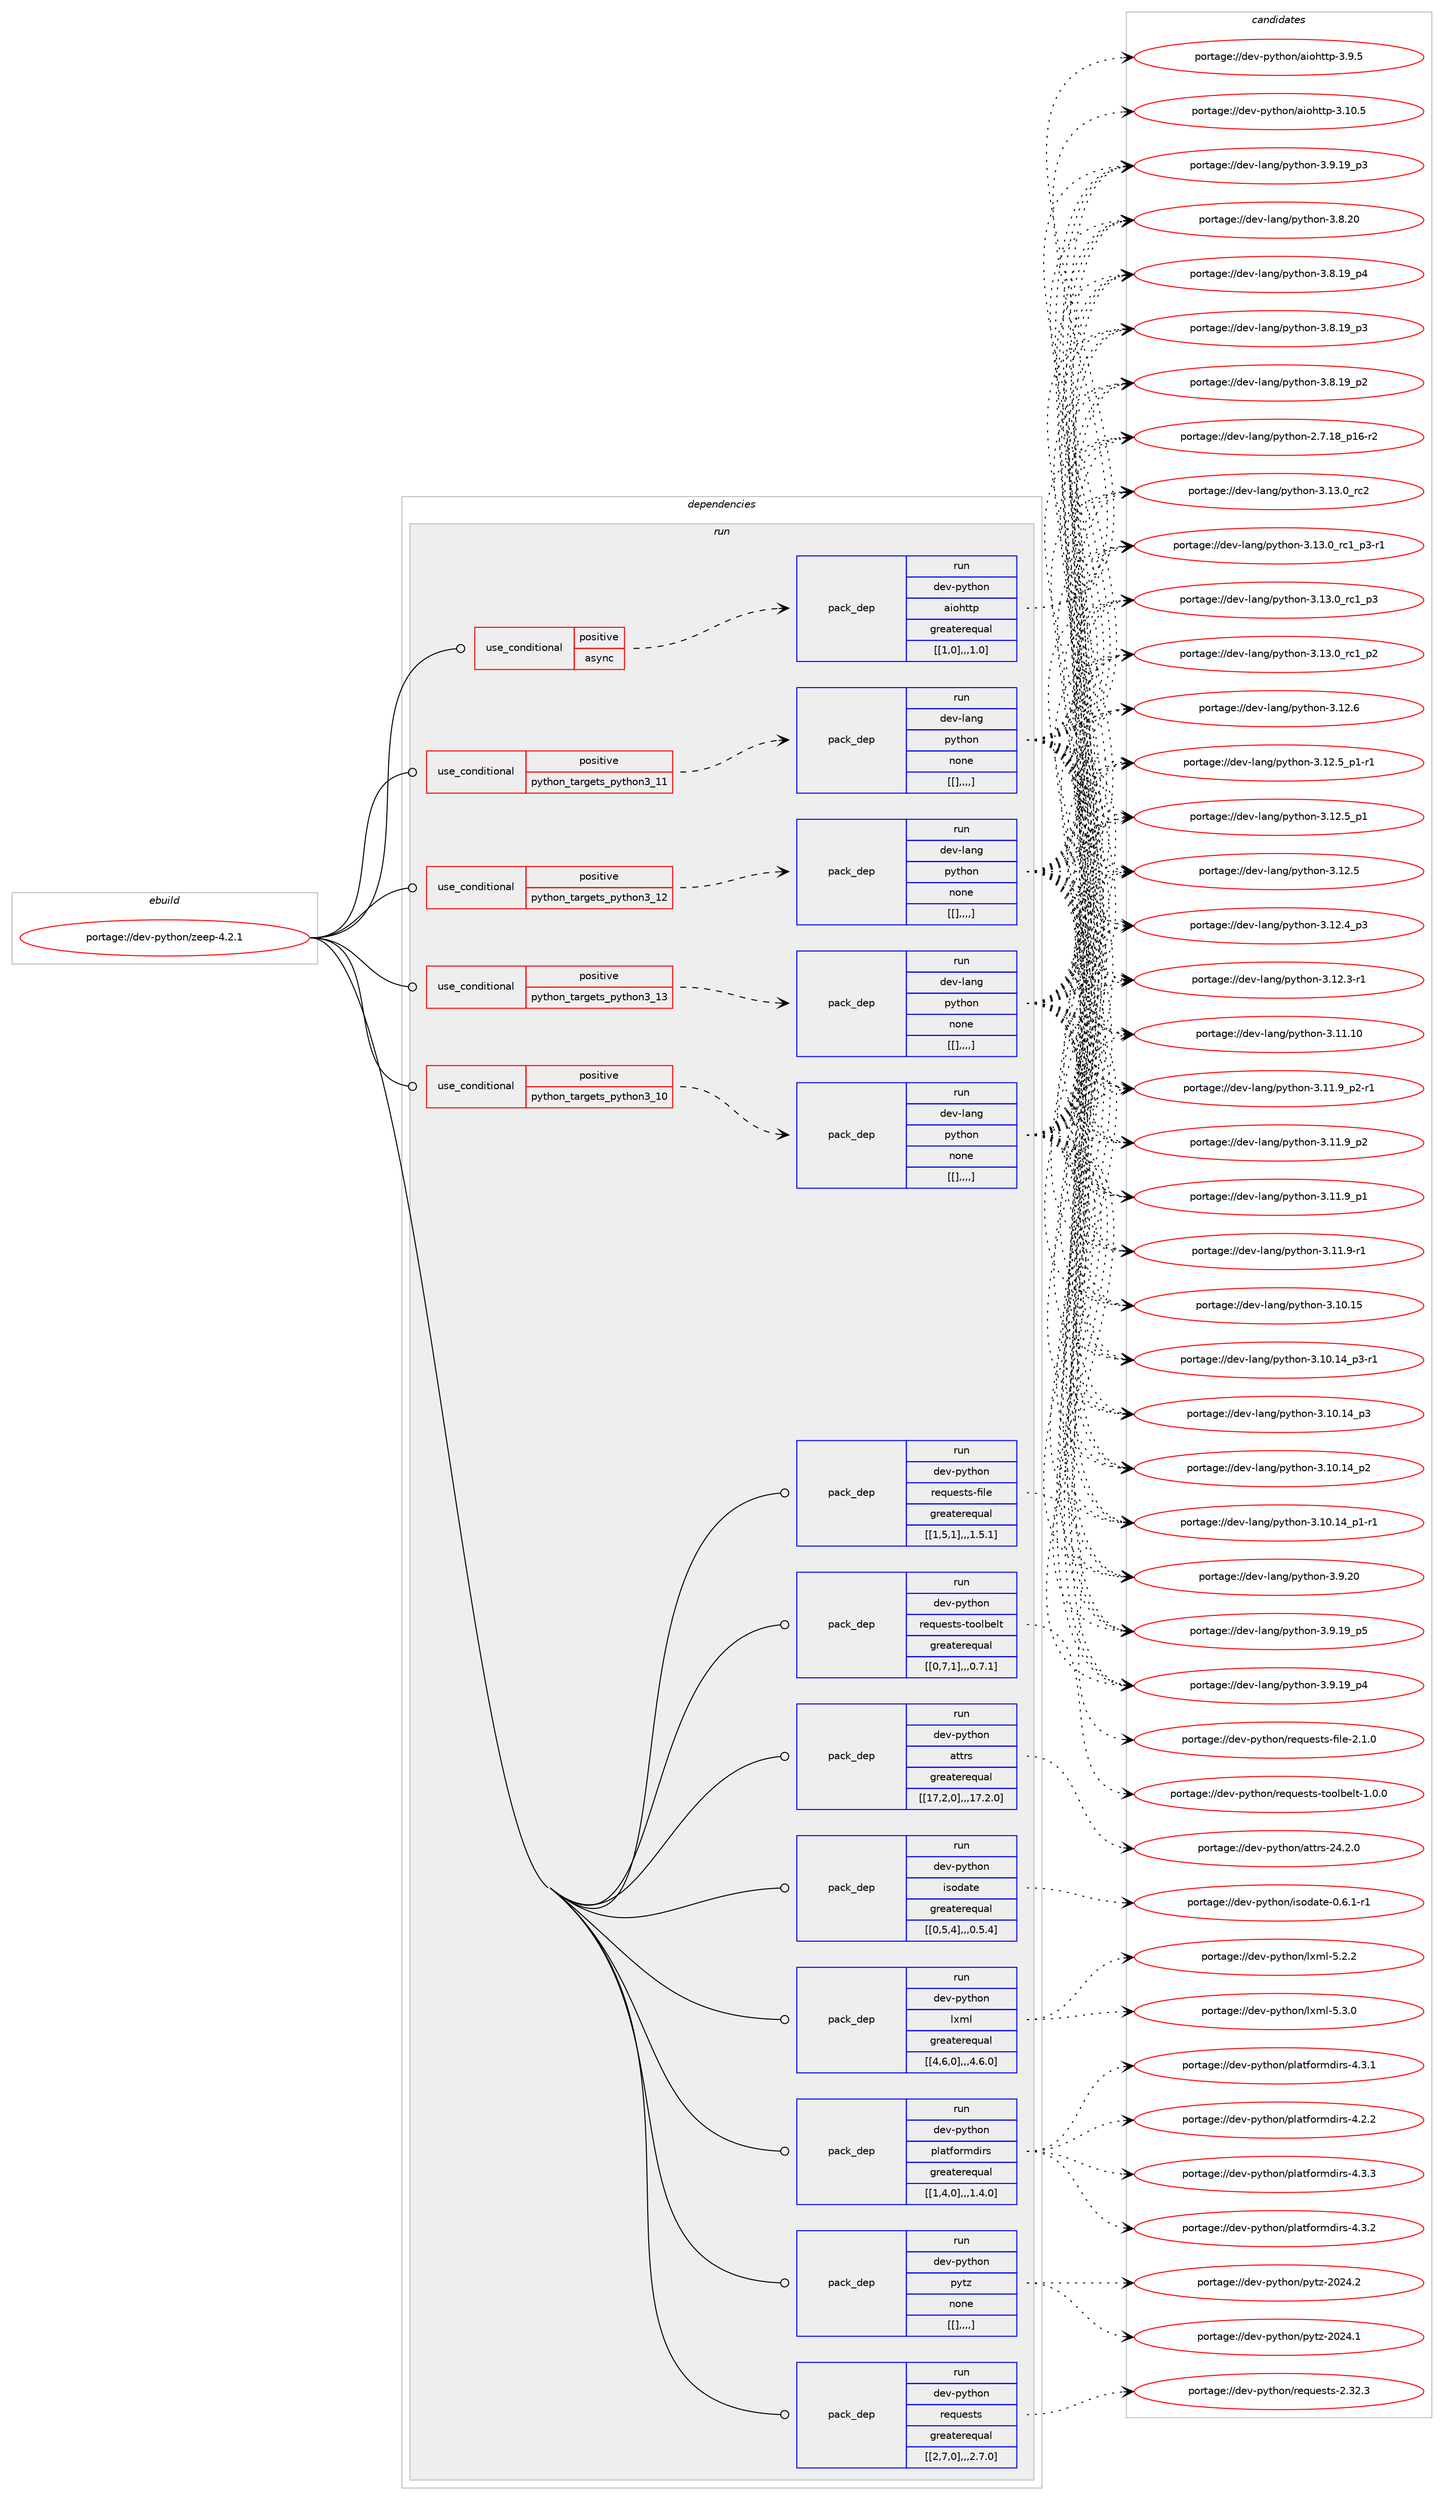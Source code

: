 digraph prolog {

# *************
# Graph options
# *************

newrank=true;
concentrate=true;
compound=true;
graph [rankdir=LR,fontname=Helvetica,fontsize=10,ranksep=1.5];#, ranksep=2.5, nodesep=0.2];
edge  [arrowhead=vee];
node  [fontname=Helvetica,fontsize=10];

# **********
# The ebuild
# **********

subgraph cluster_leftcol {
color=gray;
label=<<i>ebuild</i>>;
id [label="portage://dev-python/zeep-4.2.1", color=red, width=4, href="../dev-python/zeep-4.2.1.svg"];
}

# ****************
# The dependencies
# ****************

subgraph cluster_midcol {
color=gray;
label=<<i>dependencies</i>>;
subgraph cluster_compile {
fillcolor="#eeeeee";
style=filled;
label=<<i>compile</i>>;
}
subgraph cluster_compileandrun {
fillcolor="#eeeeee";
style=filled;
label=<<i>compile and run</i>>;
}
subgraph cluster_run {
fillcolor="#eeeeee";
style=filled;
label=<<i>run</i>>;
subgraph cond42554 {
dependency170375 [label=<<TABLE BORDER="0" CELLBORDER="1" CELLSPACING="0" CELLPADDING="4"><TR><TD ROWSPAN="3" CELLPADDING="10">use_conditional</TD></TR><TR><TD>positive</TD></TR><TR><TD>async</TD></TR></TABLE>>, shape=none, color=red];
subgraph pack126555 {
dependency170376 [label=<<TABLE BORDER="0" CELLBORDER="1" CELLSPACING="0" CELLPADDING="4" WIDTH="220"><TR><TD ROWSPAN="6" CELLPADDING="30">pack_dep</TD></TR><TR><TD WIDTH="110">run</TD></TR><TR><TD>dev-python</TD></TR><TR><TD>aiohttp</TD></TR><TR><TD>greaterequal</TD></TR><TR><TD>[[1,0],,,1.0]</TD></TR></TABLE>>, shape=none, color=blue];
}
dependency170375:e -> dependency170376:w [weight=20,style="dashed",arrowhead="vee"];
}
id:e -> dependency170375:w [weight=20,style="solid",arrowhead="odot"];
subgraph cond42555 {
dependency170377 [label=<<TABLE BORDER="0" CELLBORDER="1" CELLSPACING="0" CELLPADDING="4"><TR><TD ROWSPAN="3" CELLPADDING="10">use_conditional</TD></TR><TR><TD>positive</TD></TR><TR><TD>python_targets_python3_10</TD></TR></TABLE>>, shape=none, color=red];
subgraph pack126556 {
dependency170378 [label=<<TABLE BORDER="0" CELLBORDER="1" CELLSPACING="0" CELLPADDING="4" WIDTH="220"><TR><TD ROWSPAN="6" CELLPADDING="30">pack_dep</TD></TR><TR><TD WIDTH="110">run</TD></TR><TR><TD>dev-lang</TD></TR><TR><TD>python</TD></TR><TR><TD>none</TD></TR><TR><TD>[[],,,,]</TD></TR></TABLE>>, shape=none, color=blue];
}
dependency170377:e -> dependency170378:w [weight=20,style="dashed",arrowhead="vee"];
}
id:e -> dependency170377:w [weight=20,style="solid",arrowhead="odot"];
subgraph cond42556 {
dependency170379 [label=<<TABLE BORDER="0" CELLBORDER="1" CELLSPACING="0" CELLPADDING="4"><TR><TD ROWSPAN="3" CELLPADDING="10">use_conditional</TD></TR><TR><TD>positive</TD></TR><TR><TD>python_targets_python3_11</TD></TR></TABLE>>, shape=none, color=red];
subgraph pack126557 {
dependency170380 [label=<<TABLE BORDER="0" CELLBORDER="1" CELLSPACING="0" CELLPADDING="4" WIDTH="220"><TR><TD ROWSPAN="6" CELLPADDING="30">pack_dep</TD></TR><TR><TD WIDTH="110">run</TD></TR><TR><TD>dev-lang</TD></TR><TR><TD>python</TD></TR><TR><TD>none</TD></TR><TR><TD>[[],,,,]</TD></TR></TABLE>>, shape=none, color=blue];
}
dependency170379:e -> dependency170380:w [weight=20,style="dashed",arrowhead="vee"];
}
id:e -> dependency170379:w [weight=20,style="solid",arrowhead="odot"];
subgraph cond42557 {
dependency170381 [label=<<TABLE BORDER="0" CELLBORDER="1" CELLSPACING="0" CELLPADDING="4"><TR><TD ROWSPAN="3" CELLPADDING="10">use_conditional</TD></TR><TR><TD>positive</TD></TR><TR><TD>python_targets_python3_12</TD></TR></TABLE>>, shape=none, color=red];
subgraph pack126558 {
dependency170382 [label=<<TABLE BORDER="0" CELLBORDER="1" CELLSPACING="0" CELLPADDING="4" WIDTH="220"><TR><TD ROWSPAN="6" CELLPADDING="30">pack_dep</TD></TR><TR><TD WIDTH="110">run</TD></TR><TR><TD>dev-lang</TD></TR><TR><TD>python</TD></TR><TR><TD>none</TD></TR><TR><TD>[[],,,,]</TD></TR></TABLE>>, shape=none, color=blue];
}
dependency170381:e -> dependency170382:w [weight=20,style="dashed",arrowhead="vee"];
}
id:e -> dependency170381:w [weight=20,style="solid",arrowhead="odot"];
subgraph cond42558 {
dependency170383 [label=<<TABLE BORDER="0" CELLBORDER="1" CELLSPACING="0" CELLPADDING="4"><TR><TD ROWSPAN="3" CELLPADDING="10">use_conditional</TD></TR><TR><TD>positive</TD></TR><TR><TD>python_targets_python3_13</TD></TR></TABLE>>, shape=none, color=red];
subgraph pack126559 {
dependency170384 [label=<<TABLE BORDER="0" CELLBORDER="1" CELLSPACING="0" CELLPADDING="4" WIDTH="220"><TR><TD ROWSPAN="6" CELLPADDING="30">pack_dep</TD></TR><TR><TD WIDTH="110">run</TD></TR><TR><TD>dev-lang</TD></TR><TR><TD>python</TD></TR><TR><TD>none</TD></TR><TR><TD>[[],,,,]</TD></TR></TABLE>>, shape=none, color=blue];
}
dependency170383:e -> dependency170384:w [weight=20,style="dashed",arrowhead="vee"];
}
id:e -> dependency170383:w [weight=20,style="solid",arrowhead="odot"];
subgraph pack126560 {
dependency170385 [label=<<TABLE BORDER="0" CELLBORDER="1" CELLSPACING="0" CELLPADDING="4" WIDTH="220"><TR><TD ROWSPAN="6" CELLPADDING="30">pack_dep</TD></TR><TR><TD WIDTH="110">run</TD></TR><TR><TD>dev-python</TD></TR><TR><TD>attrs</TD></TR><TR><TD>greaterequal</TD></TR><TR><TD>[[17,2,0],,,17.2.0]</TD></TR></TABLE>>, shape=none, color=blue];
}
id:e -> dependency170385:w [weight=20,style="solid",arrowhead="odot"];
subgraph pack126561 {
dependency170386 [label=<<TABLE BORDER="0" CELLBORDER="1" CELLSPACING="0" CELLPADDING="4" WIDTH="220"><TR><TD ROWSPAN="6" CELLPADDING="30">pack_dep</TD></TR><TR><TD WIDTH="110">run</TD></TR><TR><TD>dev-python</TD></TR><TR><TD>isodate</TD></TR><TR><TD>greaterequal</TD></TR><TR><TD>[[0,5,4],,,0.5.4]</TD></TR></TABLE>>, shape=none, color=blue];
}
id:e -> dependency170386:w [weight=20,style="solid",arrowhead="odot"];
subgraph pack126562 {
dependency170387 [label=<<TABLE BORDER="0" CELLBORDER="1" CELLSPACING="0" CELLPADDING="4" WIDTH="220"><TR><TD ROWSPAN="6" CELLPADDING="30">pack_dep</TD></TR><TR><TD WIDTH="110">run</TD></TR><TR><TD>dev-python</TD></TR><TR><TD>lxml</TD></TR><TR><TD>greaterequal</TD></TR><TR><TD>[[4,6,0],,,4.6.0]</TD></TR></TABLE>>, shape=none, color=blue];
}
id:e -> dependency170387:w [weight=20,style="solid",arrowhead="odot"];
subgraph pack126563 {
dependency170388 [label=<<TABLE BORDER="0" CELLBORDER="1" CELLSPACING="0" CELLPADDING="4" WIDTH="220"><TR><TD ROWSPAN="6" CELLPADDING="30">pack_dep</TD></TR><TR><TD WIDTH="110">run</TD></TR><TR><TD>dev-python</TD></TR><TR><TD>platformdirs</TD></TR><TR><TD>greaterequal</TD></TR><TR><TD>[[1,4,0],,,1.4.0]</TD></TR></TABLE>>, shape=none, color=blue];
}
id:e -> dependency170388:w [weight=20,style="solid",arrowhead="odot"];
subgraph pack126564 {
dependency170389 [label=<<TABLE BORDER="0" CELLBORDER="1" CELLSPACING="0" CELLPADDING="4" WIDTH="220"><TR><TD ROWSPAN="6" CELLPADDING="30">pack_dep</TD></TR><TR><TD WIDTH="110">run</TD></TR><TR><TD>dev-python</TD></TR><TR><TD>pytz</TD></TR><TR><TD>none</TD></TR><TR><TD>[[],,,,]</TD></TR></TABLE>>, shape=none, color=blue];
}
id:e -> dependency170389:w [weight=20,style="solid",arrowhead="odot"];
subgraph pack126565 {
dependency170390 [label=<<TABLE BORDER="0" CELLBORDER="1" CELLSPACING="0" CELLPADDING="4" WIDTH="220"><TR><TD ROWSPAN="6" CELLPADDING="30">pack_dep</TD></TR><TR><TD WIDTH="110">run</TD></TR><TR><TD>dev-python</TD></TR><TR><TD>requests</TD></TR><TR><TD>greaterequal</TD></TR><TR><TD>[[2,7,0],,,2.7.0]</TD></TR></TABLE>>, shape=none, color=blue];
}
id:e -> dependency170390:w [weight=20,style="solid",arrowhead="odot"];
subgraph pack126566 {
dependency170391 [label=<<TABLE BORDER="0" CELLBORDER="1" CELLSPACING="0" CELLPADDING="4" WIDTH="220"><TR><TD ROWSPAN="6" CELLPADDING="30">pack_dep</TD></TR><TR><TD WIDTH="110">run</TD></TR><TR><TD>dev-python</TD></TR><TR><TD>requests-file</TD></TR><TR><TD>greaterequal</TD></TR><TR><TD>[[1,5,1],,,1.5.1]</TD></TR></TABLE>>, shape=none, color=blue];
}
id:e -> dependency170391:w [weight=20,style="solid",arrowhead="odot"];
subgraph pack126567 {
dependency170392 [label=<<TABLE BORDER="0" CELLBORDER="1" CELLSPACING="0" CELLPADDING="4" WIDTH="220"><TR><TD ROWSPAN="6" CELLPADDING="30">pack_dep</TD></TR><TR><TD WIDTH="110">run</TD></TR><TR><TD>dev-python</TD></TR><TR><TD>requests-toolbelt</TD></TR><TR><TD>greaterequal</TD></TR><TR><TD>[[0,7,1],,,0.7.1]</TD></TR></TABLE>>, shape=none, color=blue];
}
id:e -> dependency170392:w [weight=20,style="solid",arrowhead="odot"];
}
}

# **************
# The candidates
# **************

subgraph cluster_choices {
rank=same;
color=gray;
label=<<i>candidates</i>>;

subgraph choice126555 {
color=black;
nodesep=1;
choice10010111845112121116104111110479710511110411611611245514649484653 [label="portage://dev-python/aiohttp-3.10.5", color=red, width=4,href="../dev-python/aiohttp-3.10.5.svg"];
choice100101118451121211161041111104797105111104116116112455146574653 [label="portage://dev-python/aiohttp-3.9.5", color=red, width=4,href="../dev-python/aiohttp-3.9.5.svg"];
dependency170376:e -> choice10010111845112121116104111110479710511110411611611245514649484653:w [style=dotted,weight="100"];
dependency170376:e -> choice100101118451121211161041111104797105111104116116112455146574653:w [style=dotted,weight="100"];
}
subgraph choice126556 {
color=black;
nodesep=1;
choice10010111845108971101034711212111610411111045514649514648951149950 [label="portage://dev-lang/python-3.13.0_rc2", color=red, width=4,href="../dev-lang/python-3.13.0_rc2.svg"];
choice1001011184510897110103471121211161041111104551464951464895114994995112514511449 [label="portage://dev-lang/python-3.13.0_rc1_p3-r1", color=red, width=4,href="../dev-lang/python-3.13.0_rc1_p3-r1.svg"];
choice100101118451089711010347112121116104111110455146495146489511499499511251 [label="portage://dev-lang/python-3.13.0_rc1_p3", color=red, width=4,href="../dev-lang/python-3.13.0_rc1_p3.svg"];
choice100101118451089711010347112121116104111110455146495146489511499499511250 [label="portage://dev-lang/python-3.13.0_rc1_p2", color=red, width=4,href="../dev-lang/python-3.13.0_rc1_p2.svg"];
choice10010111845108971101034711212111610411111045514649504654 [label="portage://dev-lang/python-3.12.6", color=red, width=4,href="../dev-lang/python-3.12.6.svg"];
choice1001011184510897110103471121211161041111104551464950465395112494511449 [label="portage://dev-lang/python-3.12.5_p1-r1", color=red, width=4,href="../dev-lang/python-3.12.5_p1-r1.svg"];
choice100101118451089711010347112121116104111110455146495046539511249 [label="portage://dev-lang/python-3.12.5_p1", color=red, width=4,href="../dev-lang/python-3.12.5_p1.svg"];
choice10010111845108971101034711212111610411111045514649504653 [label="portage://dev-lang/python-3.12.5", color=red, width=4,href="../dev-lang/python-3.12.5.svg"];
choice100101118451089711010347112121116104111110455146495046529511251 [label="portage://dev-lang/python-3.12.4_p3", color=red, width=4,href="../dev-lang/python-3.12.4_p3.svg"];
choice100101118451089711010347112121116104111110455146495046514511449 [label="portage://dev-lang/python-3.12.3-r1", color=red, width=4,href="../dev-lang/python-3.12.3-r1.svg"];
choice1001011184510897110103471121211161041111104551464949464948 [label="portage://dev-lang/python-3.11.10", color=red, width=4,href="../dev-lang/python-3.11.10.svg"];
choice1001011184510897110103471121211161041111104551464949465795112504511449 [label="portage://dev-lang/python-3.11.9_p2-r1", color=red, width=4,href="../dev-lang/python-3.11.9_p2-r1.svg"];
choice100101118451089711010347112121116104111110455146494946579511250 [label="portage://dev-lang/python-3.11.9_p2", color=red, width=4,href="../dev-lang/python-3.11.9_p2.svg"];
choice100101118451089711010347112121116104111110455146494946579511249 [label="portage://dev-lang/python-3.11.9_p1", color=red, width=4,href="../dev-lang/python-3.11.9_p1.svg"];
choice100101118451089711010347112121116104111110455146494946574511449 [label="portage://dev-lang/python-3.11.9-r1", color=red, width=4,href="../dev-lang/python-3.11.9-r1.svg"];
choice1001011184510897110103471121211161041111104551464948464953 [label="portage://dev-lang/python-3.10.15", color=red, width=4,href="../dev-lang/python-3.10.15.svg"];
choice100101118451089711010347112121116104111110455146494846495295112514511449 [label="portage://dev-lang/python-3.10.14_p3-r1", color=red, width=4,href="../dev-lang/python-3.10.14_p3-r1.svg"];
choice10010111845108971101034711212111610411111045514649484649529511251 [label="portage://dev-lang/python-3.10.14_p3", color=red, width=4,href="../dev-lang/python-3.10.14_p3.svg"];
choice10010111845108971101034711212111610411111045514649484649529511250 [label="portage://dev-lang/python-3.10.14_p2", color=red, width=4,href="../dev-lang/python-3.10.14_p2.svg"];
choice100101118451089711010347112121116104111110455146494846495295112494511449 [label="portage://dev-lang/python-3.10.14_p1-r1", color=red, width=4,href="../dev-lang/python-3.10.14_p1-r1.svg"];
choice10010111845108971101034711212111610411111045514657465048 [label="portage://dev-lang/python-3.9.20", color=red, width=4,href="../dev-lang/python-3.9.20.svg"];
choice100101118451089711010347112121116104111110455146574649579511253 [label="portage://dev-lang/python-3.9.19_p5", color=red, width=4,href="../dev-lang/python-3.9.19_p5.svg"];
choice100101118451089711010347112121116104111110455146574649579511252 [label="portage://dev-lang/python-3.9.19_p4", color=red, width=4,href="../dev-lang/python-3.9.19_p4.svg"];
choice100101118451089711010347112121116104111110455146574649579511251 [label="portage://dev-lang/python-3.9.19_p3", color=red, width=4,href="../dev-lang/python-3.9.19_p3.svg"];
choice10010111845108971101034711212111610411111045514656465048 [label="portage://dev-lang/python-3.8.20", color=red, width=4,href="../dev-lang/python-3.8.20.svg"];
choice100101118451089711010347112121116104111110455146564649579511252 [label="portage://dev-lang/python-3.8.19_p4", color=red, width=4,href="../dev-lang/python-3.8.19_p4.svg"];
choice100101118451089711010347112121116104111110455146564649579511251 [label="portage://dev-lang/python-3.8.19_p3", color=red, width=4,href="../dev-lang/python-3.8.19_p3.svg"];
choice100101118451089711010347112121116104111110455146564649579511250 [label="portage://dev-lang/python-3.8.19_p2", color=red, width=4,href="../dev-lang/python-3.8.19_p2.svg"];
choice100101118451089711010347112121116104111110455046554649569511249544511450 [label="portage://dev-lang/python-2.7.18_p16-r2", color=red, width=4,href="../dev-lang/python-2.7.18_p16-r2.svg"];
dependency170378:e -> choice10010111845108971101034711212111610411111045514649514648951149950:w [style=dotted,weight="100"];
dependency170378:e -> choice1001011184510897110103471121211161041111104551464951464895114994995112514511449:w [style=dotted,weight="100"];
dependency170378:e -> choice100101118451089711010347112121116104111110455146495146489511499499511251:w [style=dotted,weight="100"];
dependency170378:e -> choice100101118451089711010347112121116104111110455146495146489511499499511250:w [style=dotted,weight="100"];
dependency170378:e -> choice10010111845108971101034711212111610411111045514649504654:w [style=dotted,weight="100"];
dependency170378:e -> choice1001011184510897110103471121211161041111104551464950465395112494511449:w [style=dotted,weight="100"];
dependency170378:e -> choice100101118451089711010347112121116104111110455146495046539511249:w [style=dotted,weight="100"];
dependency170378:e -> choice10010111845108971101034711212111610411111045514649504653:w [style=dotted,weight="100"];
dependency170378:e -> choice100101118451089711010347112121116104111110455146495046529511251:w [style=dotted,weight="100"];
dependency170378:e -> choice100101118451089711010347112121116104111110455146495046514511449:w [style=dotted,weight="100"];
dependency170378:e -> choice1001011184510897110103471121211161041111104551464949464948:w [style=dotted,weight="100"];
dependency170378:e -> choice1001011184510897110103471121211161041111104551464949465795112504511449:w [style=dotted,weight="100"];
dependency170378:e -> choice100101118451089711010347112121116104111110455146494946579511250:w [style=dotted,weight="100"];
dependency170378:e -> choice100101118451089711010347112121116104111110455146494946579511249:w [style=dotted,weight="100"];
dependency170378:e -> choice100101118451089711010347112121116104111110455146494946574511449:w [style=dotted,weight="100"];
dependency170378:e -> choice1001011184510897110103471121211161041111104551464948464953:w [style=dotted,weight="100"];
dependency170378:e -> choice100101118451089711010347112121116104111110455146494846495295112514511449:w [style=dotted,weight="100"];
dependency170378:e -> choice10010111845108971101034711212111610411111045514649484649529511251:w [style=dotted,weight="100"];
dependency170378:e -> choice10010111845108971101034711212111610411111045514649484649529511250:w [style=dotted,weight="100"];
dependency170378:e -> choice100101118451089711010347112121116104111110455146494846495295112494511449:w [style=dotted,weight="100"];
dependency170378:e -> choice10010111845108971101034711212111610411111045514657465048:w [style=dotted,weight="100"];
dependency170378:e -> choice100101118451089711010347112121116104111110455146574649579511253:w [style=dotted,weight="100"];
dependency170378:e -> choice100101118451089711010347112121116104111110455146574649579511252:w [style=dotted,weight="100"];
dependency170378:e -> choice100101118451089711010347112121116104111110455146574649579511251:w [style=dotted,weight="100"];
dependency170378:e -> choice10010111845108971101034711212111610411111045514656465048:w [style=dotted,weight="100"];
dependency170378:e -> choice100101118451089711010347112121116104111110455146564649579511252:w [style=dotted,weight="100"];
dependency170378:e -> choice100101118451089711010347112121116104111110455146564649579511251:w [style=dotted,weight="100"];
dependency170378:e -> choice100101118451089711010347112121116104111110455146564649579511250:w [style=dotted,weight="100"];
dependency170378:e -> choice100101118451089711010347112121116104111110455046554649569511249544511450:w [style=dotted,weight="100"];
}
subgraph choice126557 {
color=black;
nodesep=1;
choice10010111845108971101034711212111610411111045514649514648951149950 [label="portage://dev-lang/python-3.13.0_rc2", color=red, width=4,href="../dev-lang/python-3.13.0_rc2.svg"];
choice1001011184510897110103471121211161041111104551464951464895114994995112514511449 [label="portage://dev-lang/python-3.13.0_rc1_p3-r1", color=red, width=4,href="../dev-lang/python-3.13.0_rc1_p3-r1.svg"];
choice100101118451089711010347112121116104111110455146495146489511499499511251 [label="portage://dev-lang/python-3.13.0_rc1_p3", color=red, width=4,href="../dev-lang/python-3.13.0_rc1_p3.svg"];
choice100101118451089711010347112121116104111110455146495146489511499499511250 [label="portage://dev-lang/python-3.13.0_rc1_p2", color=red, width=4,href="../dev-lang/python-3.13.0_rc1_p2.svg"];
choice10010111845108971101034711212111610411111045514649504654 [label="portage://dev-lang/python-3.12.6", color=red, width=4,href="../dev-lang/python-3.12.6.svg"];
choice1001011184510897110103471121211161041111104551464950465395112494511449 [label="portage://dev-lang/python-3.12.5_p1-r1", color=red, width=4,href="../dev-lang/python-3.12.5_p1-r1.svg"];
choice100101118451089711010347112121116104111110455146495046539511249 [label="portage://dev-lang/python-3.12.5_p1", color=red, width=4,href="../dev-lang/python-3.12.5_p1.svg"];
choice10010111845108971101034711212111610411111045514649504653 [label="portage://dev-lang/python-3.12.5", color=red, width=4,href="../dev-lang/python-3.12.5.svg"];
choice100101118451089711010347112121116104111110455146495046529511251 [label="portage://dev-lang/python-3.12.4_p3", color=red, width=4,href="../dev-lang/python-3.12.4_p3.svg"];
choice100101118451089711010347112121116104111110455146495046514511449 [label="portage://dev-lang/python-3.12.3-r1", color=red, width=4,href="../dev-lang/python-3.12.3-r1.svg"];
choice1001011184510897110103471121211161041111104551464949464948 [label="portage://dev-lang/python-3.11.10", color=red, width=4,href="../dev-lang/python-3.11.10.svg"];
choice1001011184510897110103471121211161041111104551464949465795112504511449 [label="portage://dev-lang/python-3.11.9_p2-r1", color=red, width=4,href="../dev-lang/python-3.11.9_p2-r1.svg"];
choice100101118451089711010347112121116104111110455146494946579511250 [label="portage://dev-lang/python-3.11.9_p2", color=red, width=4,href="../dev-lang/python-3.11.9_p2.svg"];
choice100101118451089711010347112121116104111110455146494946579511249 [label="portage://dev-lang/python-3.11.9_p1", color=red, width=4,href="../dev-lang/python-3.11.9_p1.svg"];
choice100101118451089711010347112121116104111110455146494946574511449 [label="portage://dev-lang/python-3.11.9-r1", color=red, width=4,href="../dev-lang/python-3.11.9-r1.svg"];
choice1001011184510897110103471121211161041111104551464948464953 [label="portage://dev-lang/python-3.10.15", color=red, width=4,href="../dev-lang/python-3.10.15.svg"];
choice100101118451089711010347112121116104111110455146494846495295112514511449 [label="portage://dev-lang/python-3.10.14_p3-r1", color=red, width=4,href="../dev-lang/python-3.10.14_p3-r1.svg"];
choice10010111845108971101034711212111610411111045514649484649529511251 [label="portage://dev-lang/python-3.10.14_p3", color=red, width=4,href="../dev-lang/python-3.10.14_p3.svg"];
choice10010111845108971101034711212111610411111045514649484649529511250 [label="portage://dev-lang/python-3.10.14_p2", color=red, width=4,href="../dev-lang/python-3.10.14_p2.svg"];
choice100101118451089711010347112121116104111110455146494846495295112494511449 [label="portage://dev-lang/python-3.10.14_p1-r1", color=red, width=4,href="../dev-lang/python-3.10.14_p1-r1.svg"];
choice10010111845108971101034711212111610411111045514657465048 [label="portage://dev-lang/python-3.9.20", color=red, width=4,href="../dev-lang/python-3.9.20.svg"];
choice100101118451089711010347112121116104111110455146574649579511253 [label="portage://dev-lang/python-3.9.19_p5", color=red, width=4,href="../dev-lang/python-3.9.19_p5.svg"];
choice100101118451089711010347112121116104111110455146574649579511252 [label="portage://dev-lang/python-3.9.19_p4", color=red, width=4,href="../dev-lang/python-3.9.19_p4.svg"];
choice100101118451089711010347112121116104111110455146574649579511251 [label="portage://dev-lang/python-3.9.19_p3", color=red, width=4,href="../dev-lang/python-3.9.19_p3.svg"];
choice10010111845108971101034711212111610411111045514656465048 [label="portage://dev-lang/python-3.8.20", color=red, width=4,href="../dev-lang/python-3.8.20.svg"];
choice100101118451089711010347112121116104111110455146564649579511252 [label="portage://dev-lang/python-3.8.19_p4", color=red, width=4,href="../dev-lang/python-3.8.19_p4.svg"];
choice100101118451089711010347112121116104111110455146564649579511251 [label="portage://dev-lang/python-3.8.19_p3", color=red, width=4,href="../dev-lang/python-3.8.19_p3.svg"];
choice100101118451089711010347112121116104111110455146564649579511250 [label="portage://dev-lang/python-3.8.19_p2", color=red, width=4,href="../dev-lang/python-3.8.19_p2.svg"];
choice100101118451089711010347112121116104111110455046554649569511249544511450 [label="portage://dev-lang/python-2.7.18_p16-r2", color=red, width=4,href="../dev-lang/python-2.7.18_p16-r2.svg"];
dependency170380:e -> choice10010111845108971101034711212111610411111045514649514648951149950:w [style=dotted,weight="100"];
dependency170380:e -> choice1001011184510897110103471121211161041111104551464951464895114994995112514511449:w [style=dotted,weight="100"];
dependency170380:e -> choice100101118451089711010347112121116104111110455146495146489511499499511251:w [style=dotted,weight="100"];
dependency170380:e -> choice100101118451089711010347112121116104111110455146495146489511499499511250:w [style=dotted,weight="100"];
dependency170380:e -> choice10010111845108971101034711212111610411111045514649504654:w [style=dotted,weight="100"];
dependency170380:e -> choice1001011184510897110103471121211161041111104551464950465395112494511449:w [style=dotted,weight="100"];
dependency170380:e -> choice100101118451089711010347112121116104111110455146495046539511249:w [style=dotted,weight="100"];
dependency170380:e -> choice10010111845108971101034711212111610411111045514649504653:w [style=dotted,weight="100"];
dependency170380:e -> choice100101118451089711010347112121116104111110455146495046529511251:w [style=dotted,weight="100"];
dependency170380:e -> choice100101118451089711010347112121116104111110455146495046514511449:w [style=dotted,weight="100"];
dependency170380:e -> choice1001011184510897110103471121211161041111104551464949464948:w [style=dotted,weight="100"];
dependency170380:e -> choice1001011184510897110103471121211161041111104551464949465795112504511449:w [style=dotted,weight="100"];
dependency170380:e -> choice100101118451089711010347112121116104111110455146494946579511250:w [style=dotted,weight="100"];
dependency170380:e -> choice100101118451089711010347112121116104111110455146494946579511249:w [style=dotted,weight="100"];
dependency170380:e -> choice100101118451089711010347112121116104111110455146494946574511449:w [style=dotted,weight="100"];
dependency170380:e -> choice1001011184510897110103471121211161041111104551464948464953:w [style=dotted,weight="100"];
dependency170380:e -> choice100101118451089711010347112121116104111110455146494846495295112514511449:w [style=dotted,weight="100"];
dependency170380:e -> choice10010111845108971101034711212111610411111045514649484649529511251:w [style=dotted,weight="100"];
dependency170380:e -> choice10010111845108971101034711212111610411111045514649484649529511250:w [style=dotted,weight="100"];
dependency170380:e -> choice100101118451089711010347112121116104111110455146494846495295112494511449:w [style=dotted,weight="100"];
dependency170380:e -> choice10010111845108971101034711212111610411111045514657465048:w [style=dotted,weight="100"];
dependency170380:e -> choice100101118451089711010347112121116104111110455146574649579511253:w [style=dotted,weight="100"];
dependency170380:e -> choice100101118451089711010347112121116104111110455146574649579511252:w [style=dotted,weight="100"];
dependency170380:e -> choice100101118451089711010347112121116104111110455146574649579511251:w [style=dotted,weight="100"];
dependency170380:e -> choice10010111845108971101034711212111610411111045514656465048:w [style=dotted,weight="100"];
dependency170380:e -> choice100101118451089711010347112121116104111110455146564649579511252:w [style=dotted,weight="100"];
dependency170380:e -> choice100101118451089711010347112121116104111110455146564649579511251:w [style=dotted,weight="100"];
dependency170380:e -> choice100101118451089711010347112121116104111110455146564649579511250:w [style=dotted,weight="100"];
dependency170380:e -> choice100101118451089711010347112121116104111110455046554649569511249544511450:w [style=dotted,weight="100"];
}
subgraph choice126558 {
color=black;
nodesep=1;
choice10010111845108971101034711212111610411111045514649514648951149950 [label="portage://dev-lang/python-3.13.0_rc2", color=red, width=4,href="../dev-lang/python-3.13.0_rc2.svg"];
choice1001011184510897110103471121211161041111104551464951464895114994995112514511449 [label="portage://dev-lang/python-3.13.0_rc1_p3-r1", color=red, width=4,href="../dev-lang/python-3.13.0_rc1_p3-r1.svg"];
choice100101118451089711010347112121116104111110455146495146489511499499511251 [label="portage://dev-lang/python-3.13.0_rc1_p3", color=red, width=4,href="../dev-lang/python-3.13.0_rc1_p3.svg"];
choice100101118451089711010347112121116104111110455146495146489511499499511250 [label="portage://dev-lang/python-3.13.0_rc1_p2", color=red, width=4,href="../dev-lang/python-3.13.0_rc1_p2.svg"];
choice10010111845108971101034711212111610411111045514649504654 [label="portage://dev-lang/python-3.12.6", color=red, width=4,href="../dev-lang/python-3.12.6.svg"];
choice1001011184510897110103471121211161041111104551464950465395112494511449 [label="portage://dev-lang/python-3.12.5_p1-r1", color=red, width=4,href="../dev-lang/python-3.12.5_p1-r1.svg"];
choice100101118451089711010347112121116104111110455146495046539511249 [label="portage://dev-lang/python-3.12.5_p1", color=red, width=4,href="../dev-lang/python-3.12.5_p1.svg"];
choice10010111845108971101034711212111610411111045514649504653 [label="portage://dev-lang/python-3.12.5", color=red, width=4,href="../dev-lang/python-3.12.5.svg"];
choice100101118451089711010347112121116104111110455146495046529511251 [label="portage://dev-lang/python-3.12.4_p3", color=red, width=4,href="../dev-lang/python-3.12.4_p3.svg"];
choice100101118451089711010347112121116104111110455146495046514511449 [label="portage://dev-lang/python-3.12.3-r1", color=red, width=4,href="../dev-lang/python-3.12.3-r1.svg"];
choice1001011184510897110103471121211161041111104551464949464948 [label="portage://dev-lang/python-3.11.10", color=red, width=4,href="../dev-lang/python-3.11.10.svg"];
choice1001011184510897110103471121211161041111104551464949465795112504511449 [label="portage://dev-lang/python-3.11.9_p2-r1", color=red, width=4,href="../dev-lang/python-3.11.9_p2-r1.svg"];
choice100101118451089711010347112121116104111110455146494946579511250 [label="portage://dev-lang/python-3.11.9_p2", color=red, width=4,href="../dev-lang/python-3.11.9_p2.svg"];
choice100101118451089711010347112121116104111110455146494946579511249 [label="portage://dev-lang/python-3.11.9_p1", color=red, width=4,href="../dev-lang/python-3.11.9_p1.svg"];
choice100101118451089711010347112121116104111110455146494946574511449 [label="portage://dev-lang/python-3.11.9-r1", color=red, width=4,href="../dev-lang/python-3.11.9-r1.svg"];
choice1001011184510897110103471121211161041111104551464948464953 [label="portage://dev-lang/python-3.10.15", color=red, width=4,href="../dev-lang/python-3.10.15.svg"];
choice100101118451089711010347112121116104111110455146494846495295112514511449 [label="portage://dev-lang/python-3.10.14_p3-r1", color=red, width=4,href="../dev-lang/python-3.10.14_p3-r1.svg"];
choice10010111845108971101034711212111610411111045514649484649529511251 [label="portage://dev-lang/python-3.10.14_p3", color=red, width=4,href="../dev-lang/python-3.10.14_p3.svg"];
choice10010111845108971101034711212111610411111045514649484649529511250 [label="portage://dev-lang/python-3.10.14_p2", color=red, width=4,href="../dev-lang/python-3.10.14_p2.svg"];
choice100101118451089711010347112121116104111110455146494846495295112494511449 [label="portage://dev-lang/python-3.10.14_p1-r1", color=red, width=4,href="../dev-lang/python-3.10.14_p1-r1.svg"];
choice10010111845108971101034711212111610411111045514657465048 [label="portage://dev-lang/python-3.9.20", color=red, width=4,href="../dev-lang/python-3.9.20.svg"];
choice100101118451089711010347112121116104111110455146574649579511253 [label="portage://dev-lang/python-3.9.19_p5", color=red, width=4,href="../dev-lang/python-3.9.19_p5.svg"];
choice100101118451089711010347112121116104111110455146574649579511252 [label="portage://dev-lang/python-3.9.19_p4", color=red, width=4,href="../dev-lang/python-3.9.19_p4.svg"];
choice100101118451089711010347112121116104111110455146574649579511251 [label="portage://dev-lang/python-3.9.19_p3", color=red, width=4,href="../dev-lang/python-3.9.19_p3.svg"];
choice10010111845108971101034711212111610411111045514656465048 [label="portage://dev-lang/python-3.8.20", color=red, width=4,href="../dev-lang/python-3.8.20.svg"];
choice100101118451089711010347112121116104111110455146564649579511252 [label="portage://dev-lang/python-3.8.19_p4", color=red, width=4,href="../dev-lang/python-3.8.19_p4.svg"];
choice100101118451089711010347112121116104111110455146564649579511251 [label="portage://dev-lang/python-3.8.19_p3", color=red, width=4,href="../dev-lang/python-3.8.19_p3.svg"];
choice100101118451089711010347112121116104111110455146564649579511250 [label="portage://dev-lang/python-3.8.19_p2", color=red, width=4,href="../dev-lang/python-3.8.19_p2.svg"];
choice100101118451089711010347112121116104111110455046554649569511249544511450 [label="portage://dev-lang/python-2.7.18_p16-r2", color=red, width=4,href="../dev-lang/python-2.7.18_p16-r2.svg"];
dependency170382:e -> choice10010111845108971101034711212111610411111045514649514648951149950:w [style=dotted,weight="100"];
dependency170382:e -> choice1001011184510897110103471121211161041111104551464951464895114994995112514511449:w [style=dotted,weight="100"];
dependency170382:e -> choice100101118451089711010347112121116104111110455146495146489511499499511251:w [style=dotted,weight="100"];
dependency170382:e -> choice100101118451089711010347112121116104111110455146495146489511499499511250:w [style=dotted,weight="100"];
dependency170382:e -> choice10010111845108971101034711212111610411111045514649504654:w [style=dotted,weight="100"];
dependency170382:e -> choice1001011184510897110103471121211161041111104551464950465395112494511449:w [style=dotted,weight="100"];
dependency170382:e -> choice100101118451089711010347112121116104111110455146495046539511249:w [style=dotted,weight="100"];
dependency170382:e -> choice10010111845108971101034711212111610411111045514649504653:w [style=dotted,weight="100"];
dependency170382:e -> choice100101118451089711010347112121116104111110455146495046529511251:w [style=dotted,weight="100"];
dependency170382:e -> choice100101118451089711010347112121116104111110455146495046514511449:w [style=dotted,weight="100"];
dependency170382:e -> choice1001011184510897110103471121211161041111104551464949464948:w [style=dotted,weight="100"];
dependency170382:e -> choice1001011184510897110103471121211161041111104551464949465795112504511449:w [style=dotted,weight="100"];
dependency170382:e -> choice100101118451089711010347112121116104111110455146494946579511250:w [style=dotted,weight="100"];
dependency170382:e -> choice100101118451089711010347112121116104111110455146494946579511249:w [style=dotted,weight="100"];
dependency170382:e -> choice100101118451089711010347112121116104111110455146494946574511449:w [style=dotted,weight="100"];
dependency170382:e -> choice1001011184510897110103471121211161041111104551464948464953:w [style=dotted,weight="100"];
dependency170382:e -> choice100101118451089711010347112121116104111110455146494846495295112514511449:w [style=dotted,weight="100"];
dependency170382:e -> choice10010111845108971101034711212111610411111045514649484649529511251:w [style=dotted,weight="100"];
dependency170382:e -> choice10010111845108971101034711212111610411111045514649484649529511250:w [style=dotted,weight="100"];
dependency170382:e -> choice100101118451089711010347112121116104111110455146494846495295112494511449:w [style=dotted,weight="100"];
dependency170382:e -> choice10010111845108971101034711212111610411111045514657465048:w [style=dotted,weight="100"];
dependency170382:e -> choice100101118451089711010347112121116104111110455146574649579511253:w [style=dotted,weight="100"];
dependency170382:e -> choice100101118451089711010347112121116104111110455146574649579511252:w [style=dotted,weight="100"];
dependency170382:e -> choice100101118451089711010347112121116104111110455146574649579511251:w [style=dotted,weight="100"];
dependency170382:e -> choice10010111845108971101034711212111610411111045514656465048:w [style=dotted,weight="100"];
dependency170382:e -> choice100101118451089711010347112121116104111110455146564649579511252:w [style=dotted,weight="100"];
dependency170382:e -> choice100101118451089711010347112121116104111110455146564649579511251:w [style=dotted,weight="100"];
dependency170382:e -> choice100101118451089711010347112121116104111110455146564649579511250:w [style=dotted,weight="100"];
dependency170382:e -> choice100101118451089711010347112121116104111110455046554649569511249544511450:w [style=dotted,weight="100"];
}
subgraph choice126559 {
color=black;
nodesep=1;
choice10010111845108971101034711212111610411111045514649514648951149950 [label="portage://dev-lang/python-3.13.0_rc2", color=red, width=4,href="../dev-lang/python-3.13.0_rc2.svg"];
choice1001011184510897110103471121211161041111104551464951464895114994995112514511449 [label="portage://dev-lang/python-3.13.0_rc1_p3-r1", color=red, width=4,href="../dev-lang/python-3.13.0_rc1_p3-r1.svg"];
choice100101118451089711010347112121116104111110455146495146489511499499511251 [label="portage://dev-lang/python-3.13.0_rc1_p3", color=red, width=4,href="../dev-lang/python-3.13.0_rc1_p3.svg"];
choice100101118451089711010347112121116104111110455146495146489511499499511250 [label="portage://dev-lang/python-3.13.0_rc1_p2", color=red, width=4,href="../dev-lang/python-3.13.0_rc1_p2.svg"];
choice10010111845108971101034711212111610411111045514649504654 [label="portage://dev-lang/python-3.12.6", color=red, width=4,href="../dev-lang/python-3.12.6.svg"];
choice1001011184510897110103471121211161041111104551464950465395112494511449 [label="portage://dev-lang/python-3.12.5_p1-r1", color=red, width=4,href="../dev-lang/python-3.12.5_p1-r1.svg"];
choice100101118451089711010347112121116104111110455146495046539511249 [label="portage://dev-lang/python-3.12.5_p1", color=red, width=4,href="../dev-lang/python-3.12.5_p1.svg"];
choice10010111845108971101034711212111610411111045514649504653 [label="portage://dev-lang/python-3.12.5", color=red, width=4,href="../dev-lang/python-3.12.5.svg"];
choice100101118451089711010347112121116104111110455146495046529511251 [label="portage://dev-lang/python-3.12.4_p3", color=red, width=4,href="../dev-lang/python-3.12.4_p3.svg"];
choice100101118451089711010347112121116104111110455146495046514511449 [label="portage://dev-lang/python-3.12.3-r1", color=red, width=4,href="../dev-lang/python-3.12.3-r1.svg"];
choice1001011184510897110103471121211161041111104551464949464948 [label="portage://dev-lang/python-3.11.10", color=red, width=4,href="../dev-lang/python-3.11.10.svg"];
choice1001011184510897110103471121211161041111104551464949465795112504511449 [label="portage://dev-lang/python-3.11.9_p2-r1", color=red, width=4,href="../dev-lang/python-3.11.9_p2-r1.svg"];
choice100101118451089711010347112121116104111110455146494946579511250 [label="portage://dev-lang/python-3.11.9_p2", color=red, width=4,href="../dev-lang/python-3.11.9_p2.svg"];
choice100101118451089711010347112121116104111110455146494946579511249 [label="portage://dev-lang/python-3.11.9_p1", color=red, width=4,href="../dev-lang/python-3.11.9_p1.svg"];
choice100101118451089711010347112121116104111110455146494946574511449 [label="portage://dev-lang/python-3.11.9-r1", color=red, width=4,href="../dev-lang/python-3.11.9-r1.svg"];
choice1001011184510897110103471121211161041111104551464948464953 [label="portage://dev-lang/python-3.10.15", color=red, width=4,href="../dev-lang/python-3.10.15.svg"];
choice100101118451089711010347112121116104111110455146494846495295112514511449 [label="portage://dev-lang/python-3.10.14_p3-r1", color=red, width=4,href="../dev-lang/python-3.10.14_p3-r1.svg"];
choice10010111845108971101034711212111610411111045514649484649529511251 [label="portage://dev-lang/python-3.10.14_p3", color=red, width=4,href="../dev-lang/python-3.10.14_p3.svg"];
choice10010111845108971101034711212111610411111045514649484649529511250 [label="portage://dev-lang/python-3.10.14_p2", color=red, width=4,href="../dev-lang/python-3.10.14_p2.svg"];
choice100101118451089711010347112121116104111110455146494846495295112494511449 [label="portage://dev-lang/python-3.10.14_p1-r1", color=red, width=4,href="../dev-lang/python-3.10.14_p1-r1.svg"];
choice10010111845108971101034711212111610411111045514657465048 [label="portage://dev-lang/python-3.9.20", color=red, width=4,href="../dev-lang/python-3.9.20.svg"];
choice100101118451089711010347112121116104111110455146574649579511253 [label="portage://dev-lang/python-3.9.19_p5", color=red, width=4,href="../dev-lang/python-3.9.19_p5.svg"];
choice100101118451089711010347112121116104111110455146574649579511252 [label="portage://dev-lang/python-3.9.19_p4", color=red, width=4,href="../dev-lang/python-3.9.19_p4.svg"];
choice100101118451089711010347112121116104111110455146574649579511251 [label="portage://dev-lang/python-3.9.19_p3", color=red, width=4,href="../dev-lang/python-3.9.19_p3.svg"];
choice10010111845108971101034711212111610411111045514656465048 [label="portage://dev-lang/python-3.8.20", color=red, width=4,href="../dev-lang/python-3.8.20.svg"];
choice100101118451089711010347112121116104111110455146564649579511252 [label="portage://dev-lang/python-3.8.19_p4", color=red, width=4,href="../dev-lang/python-3.8.19_p4.svg"];
choice100101118451089711010347112121116104111110455146564649579511251 [label="portage://dev-lang/python-3.8.19_p3", color=red, width=4,href="../dev-lang/python-3.8.19_p3.svg"];
choice100101118451089711010347112121116104111110455146564649579511250 [label="portage://dev-lang/python-3.8.19_p2", color=red, width=4,href="../dev-lang/python-3.8.19_p2.svg"];
choice100101118451089711010347112121116104111110455046554649569511249544511450 [label="portage://dev-lang/python-2.7.18_p16-r2", color=red, width=4,href="../dev-lang/python-2.7.18_p16-r2.svg"];
dependency170384:e -> choice10010111845108971101034711212111610411111045514649514648951149950:w [style=dotted,weight="100"];
dependency170384:e -> choice1001011184510897110103471121211161041111104551464951464895114994995112514511449:w [style=dotted,weight="100"];
dependency170384:e -> choice100101118451089711010347112121116104111110455146495146489511499499511251:w [style=dotted,weight="100"];
dependency170384:e -> choice100101118451089711010347112121116104111110455146495146489511499499511250:w [style=dotted,weight="100"];
dependency170384:e -> choice10010111845108971101034711212111610411111045514649504654:w [style=dotted,weight="100"];
dependency170384:e -> choice1001011184510897110103471121211161041111104551464950465395112494511449:w [style=dotted,weight="100"];
dependency170384:e -> choice100101118451089711010347112121116104111110455146495046539511249:w [style=dotted,weight="100"];
dependency170384:e -> choice10010111845108971101034711212111610411111045514649504653:w [style=dotted,weight="100"];
dependency170384:e -> choice100101118451089711010347112121116104111110455146495046529511251:w [style=dotted,weight="100"];
dependency170384:e -> choice100101118451089711010347112121116104111110455146495046514511449:w [style=dotted,weight="100"];
dependency170384:e -> choice1001011184510897110103471121211161041111104551464949464948:w [style=dotted,weight="100"];
dependency170384:e -> choice1001011184510897110103471121211161041111104551464949465795112504511449:w [style=dotted,weight="100"];
dependency170384:e -> choice100101118451089711010347112121116104111110455146494946579511250:w [style=dotted,weight="100"];
dependency170384:e -> choice100101118451089711010347112121116104111110455146494946579511249:w [style=dotted,weight="100"];
dependency170384:e -> choice100101118451089711010347112121116104111110455146494946574511449:w [style=dotted,weight="100"];
dependency170384:e -> choice1001011184510897110103471121211161041111104551464948464953:w [style=dotted,weight="100"];
dependency170384:e -> choice100101118451089711010347112121116104111110455146494846495295112514511449:w [style=dotted,weight="100"];
dependency170384:e -> choice10010111845108971101034711212111610411111045514649484649529511251:w [style=dotted,weight="100"];
dependency170384:e -> choice10010111845108971101034711212111610411111045514649484649529511250:w [style=dotted,weight="100"];
dependency170384:e -> choice100101118451089711010347112121116104111110455146494846495295112494511449:w [style=dotted,weight="100"];
dependency170384:e -> choice10010111845108971101034711212111610411111045514657465048:w [style=dotted,weight="100"];
dependency170384:e -> choice100101118451089711010347112121116104111110455146574649579511253:w [style=dotted,weight="100"];
dependency170384:e -> choice100101118451089711010347112121116104111110455146574649579511252:w [style=dotted,weight="100"];
dependency170384:e -> choice100101118451089711010347112121116104111110455146574649579511251:w [style=dotted,weight="100"];
dependency170384:e -> choice10010111845108971101034711212111610411111045514656465048:w [style=dotted,weight="100"];
dependency170384:e -> choice100101118451089711010347112121116104111110455146564649579511252:w [style=dotted,weight="100"];
dependency170384:e -> choice100101118451089711010347112121116104111110455146564649579511251:w [style=dotted,weight="100"];
dependency170384:e -> choice100101118451089711010347112121116104111110455146564649579511250:w [style=dotted,weight="100"];
dependency170384:e -> choice100101118451089711010347112121116104111110455046554649569511249544511450:w [style=dotted,weight="100"];
}
subgraph choice126560 {
color=black;
nodesep=1;
choice10010111845112121116104111110479711611611411545505246504648 [label="portage://dev-python/attrs-24.2.0", color=red, width=4,href="../dev-python/attrs-24.2.0.svg"];
dependency170385:e -> choice10010111845112121116104111110479711611611411545505246504648:w [style=dotted,weight="100"];
}
subgraph choice126561 {
color=black;
nodesep=1;
choice1001011184511212111610411111047105115111100971161014548465446494511449 [label="portage://dev-python/isodate-0.6.1-r1", color=red, width=4,href="../dev-python/isodate-0.6.1-r1.svg"];
dependency170386:e -> choice1001011184511212111610411111047105115111100971161014548465446494511449:w [style=dotted,weight="100"];
}
subgraph choice126562 {
color=black;
nodesep=1;
choice1001011184511212111610411111047108120109108455346514648 [label="portage://dev-python/lxml-5.3.0", color=red, width=4,href="../dev-python/lxml-5.3.0.svg"];
choice1001011184511212111610411111047108120109108455346504650 [label="portage://dev-python/lxml-5.2.2", color=red, width=4,href="../dev-python/lxml-5.2.2.svg"];
dependency170387:e -> choice1001011184511212111610411111047108120109108455346514648:w [style=dotted,weight="100"];
dependency170387:e -> choice1001011184511212111610411111047108120109108455346504650:w [style=dotted,weight="100"];
}
subgraph choice126563 {
color=black;
nodesep=1;
choice100101118451121211161041111104711210897116102111114109100105114115455246514651 [label="portage://dev-python/platformdirs-4.3.3", color=red, width=4,href="../dev-python/platformdirs-4.3.3.svg"];
choice100101118451121211161041111104711210897116102111114109100105114115455246514650 [label="portage://dev-python/platformdirs-4.3.2", color=red, width=4,href="../dev-python/platformdirs-4.3.2.svg"];
choice100101118451121211161041111104711210897116102111114109100105114115455246514649 [label="portage://dev-python/platformdirs-4.3.1", color=red, width=4,href="../dev-python/platformdirs-4.3.1.svg"];
choice100101118451121211161041111104711210897116102111114109100105114115455246504650 [label="portage://dev-python/platformdirs-4.2.2", color=red, width=4,href="../dev-python/platformdirs-4.2.2.svg"];
dependency170388:e -> choice100101118451121211161041111104711210897116102111114109100105114115455246514651:w [style=dotted,weight="100"];
dependency170388:e -> choice100101118451121211161041111104711210897116102111114109100105114115455246514650:w [style=dotted,weight="100"];
dependency170388:e -> choice100101118451121211161041111104711210897116102111114109100105114115455246514649:w [style=dotted,weight="100"];
dependency170388:e -> choice100101118451121211161041111104711210897116102111114109100105114115455246504650:w [style=dotted,weight="100"];
}
subgraph choice126564 {
color=black;
nodesep=1;
choice100101118451121211161041111104711212111612245504850524650 [label="portage://dev-python/pytz-2024.2", color=red, width=4,href="../dev-python/pytz-2024.2.svg"];
choice100101118451121211161041111104711212111612245504850524649 [label="portage://dev-python/pytz-2024.1", color=red, width=4,href="../dev-python/pytz-2024.1.svg"];
dependency170389:e -> choice100101118451121211161041111104711212111612245504850524650:w [style=dotted,weight="100"];
dependency170389:e -> choice100101118451121211161041111104711212111612245504850524649:w [style=dotted,weight="100"];
}
subgraph choice126565 {
color=black;
nodesep=1;
choice100101118451121211161041111104711410111311710111511611545504651504651 [label="portage://dev-python/requests-2.32.3", color=red, width=4,href="../dev-python/requests-2.32.3.svg"];
dependency170390:e -> choice100101118451121211161041111104711410111311710111511611545504651504651:w [style=dotted,weight="100"];
}
subgraph choice126566 {
color=black;
nodesep=1;
choice100101118451121211161041111104711410111311710111511611545102105108101455046494648 [label="portage://dev-python/requests-file-2.1.0", color=red, width=4,href="../dev-python/requests-file-2.1.0.svg"];
dependency170391:e -> choice100101118451121211161041111104711410111311710111511611545102105108101455046494648:w [style=dotted,weight="100"];
}
subgraph choice126567 {
color=black;
nodesep=1;
choice10010111845112121116104111110471141011131171011151161154511611111110898101108116454946484648 [label="portage://dev-python/requests-toolbelt-1.0.0", color=red, width=4,href="../dev-python/requests-toolbelt-1.0.0.svg"];
dependency170392:e -> choice10010111845112121116104111110471141011131171011151161154511611111110898101108116454946484648:w [style=dotted,weight="100"];
}
}

}
